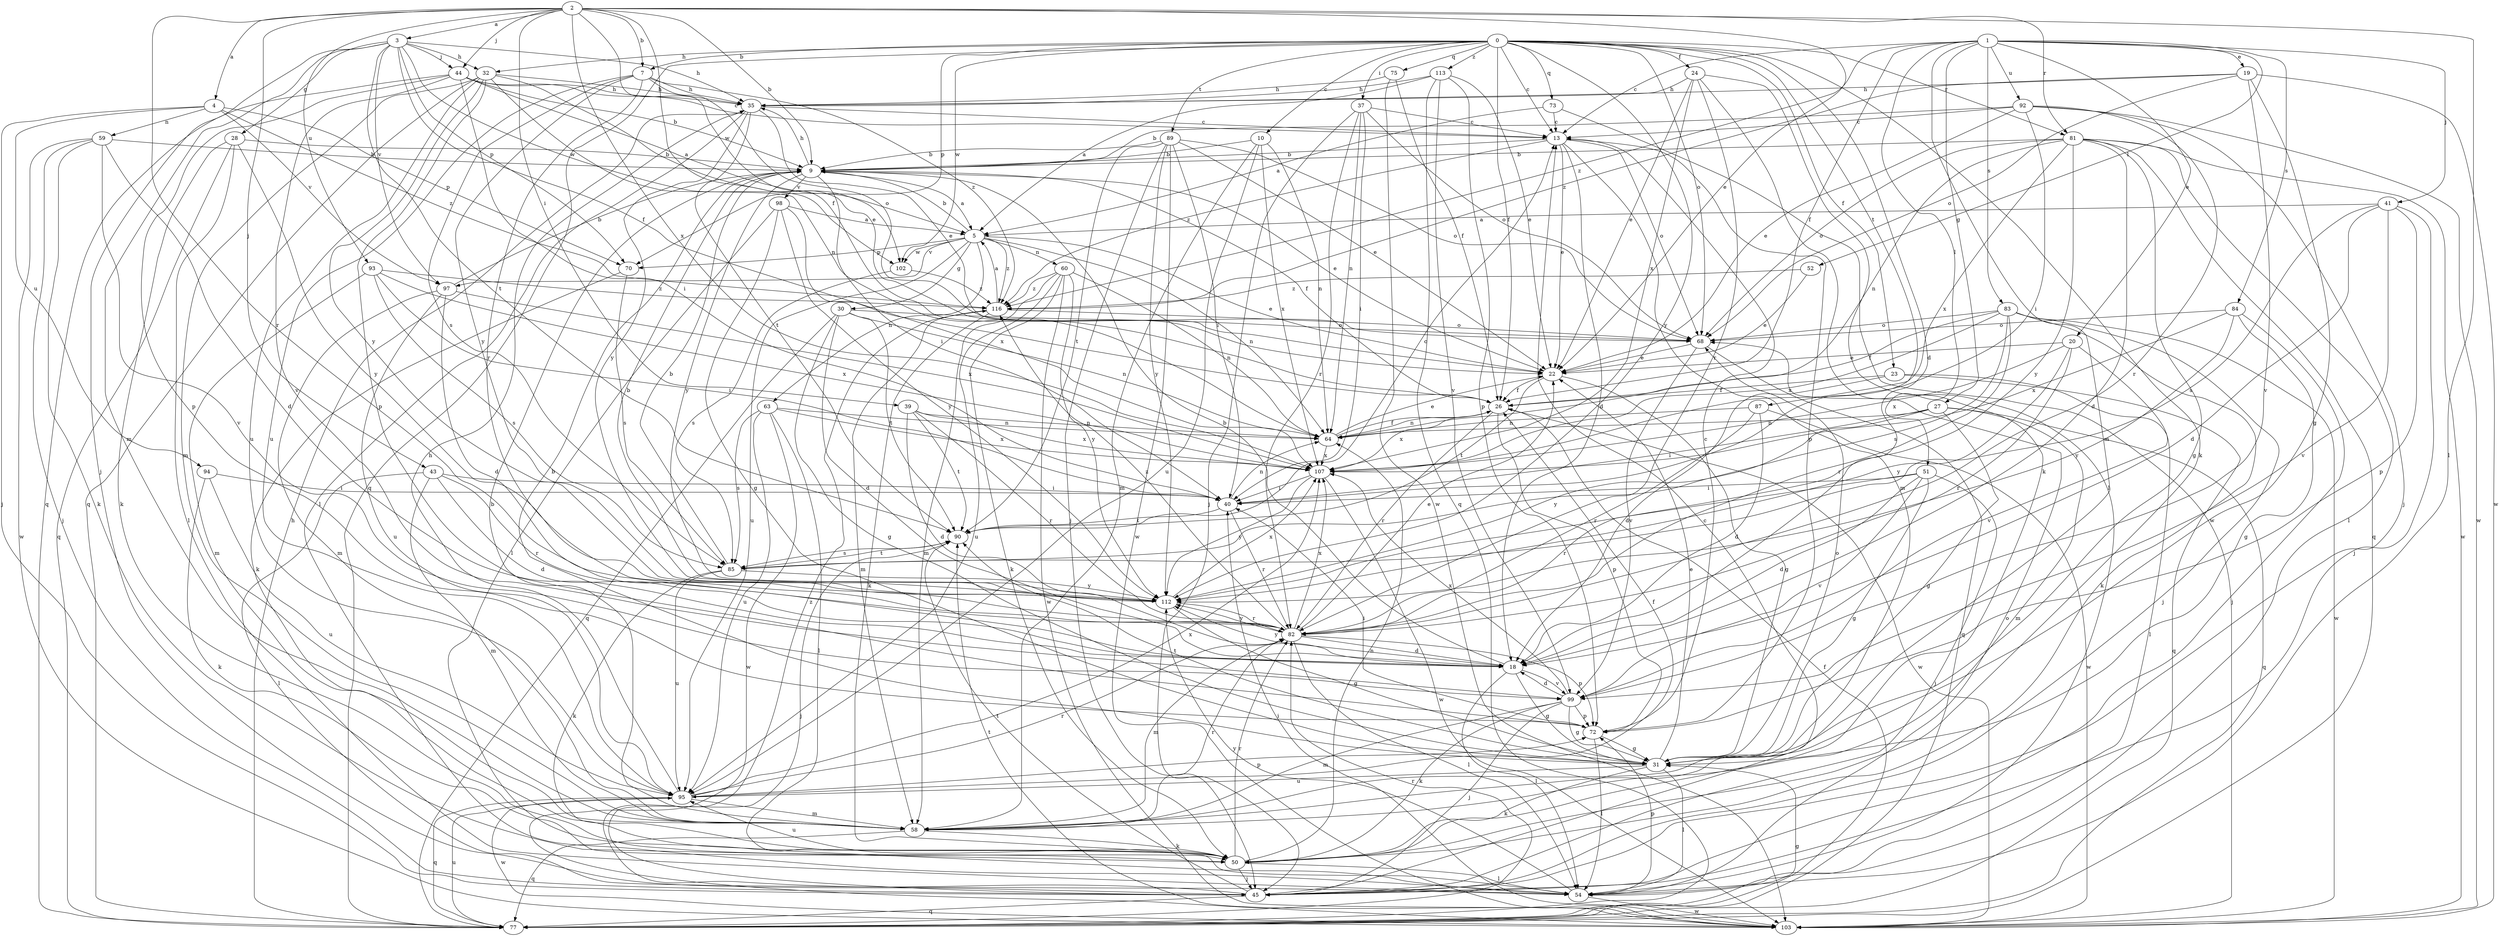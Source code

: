 strict digraph  {
0;
1;
2;
3;
4;
5;
7;
9;
10;
13;
18;
19;
20;
22;
23;
24;
26;
27;
28;
30;
31;
32;
35;
37;
39;
40;
41;
43;
44;
45;
50;
51;
52;
54;
58;
59;
60;
63;
64;
68;
70;
72;
73;
75;
77;
81;
82;
83;
84;
85;
87;
89;
90;
92;
93;
94;
95;
97;
98;
99;
102;
103;
107;
112;
113;
116;
0 -> 7  [label=b];
0 -> 10  [label=c];
0 -> 13  [label=c];
0 -> 18  [label=d];
0 -> 23  [label=f];
0 -> 24  [label=f];
0 -> 26  [label=f];
0 -> 32  [label=h];
0 -> 37  [label=i];
0 -> 50  [label=k];
0 -> 68  [label=o];
0 -> 70  [label=p];
0 -> 73  [label=q];
0 -> 75  [label=q];
0 -> 77  [label=q];
0 -> 81  [label=r];
0 -> 87  [label=t];
0 -> 89  [label=t];
0 -> 102  [label=w];
0 -> 112  [label=y];
0 -> 113  [label=z];
1 -> 13  [label=c];
1 -> 19  [label=e];
1 -> 20  [label=e];
1 -> 26  [label=f];
1 -> 27  [label=g];
1 -> 41  [label=j];
1 -> 51  [label=l];
1 -> 52  [label=l];
1 -> 58  [label=m];
1 -> 83  [label=s];
1 -> 84  [label=s];
1 -> 92  [label=u];
1 -> 116  [label=z];
2 -> 3  [label=a];
2 -> 4  [label=a];
2 -> 7  [label=b];
2 -> 9  [label=b];
2 -> 22  [label=e];
2 -> 26  [label=f];
2 -> 39  [label=i];
2 -> 43  [label=j];
2 -> 44  [label=j];
2 -> 54  [label=l];
2 -> 81  [label=r];
2 -> 82  [label=r];
2 -> 93  [label=u];
2 -> 102  [label=w];
2 -> 107  [label=x];
3 -> 26  [label=f];
3 -> 28  [label=g];
3 -> 32  [label=h];
3 -> 35  [label=h];
3 -> 44  [label=j];
3 -> 45  [label=j];
3 -> 58  [label=m];
3 -> 70  [label=p];
3 -> 90  [label=t];
3 -> 97  [label=v];
3 -> 102  [label=w];
4 -> 45  [label=j];
4 -> 59  [label=n];
4 -> 70  [label=p];
4 -> 94  [label=u];
4 -> 97  [label=v];
4 -> 116  [label=z];
5 -> 9  [label=b];
5 -> 22  [label=e];
5 -> 30  [label=g];
5 -> 60  [label=n];
5 -> 63  [label=n];
5 -> 64  [label=n];
5 -> 70  [label=p];
5 -> 95  [label=u];
5 -> 97  [label=v];
5 -> 102  [label=w];
5 -> 116  [label=z];
7 -> 35  [label=h];
7 -> 68  [label=o];
7 -> 82  [label=r];
7 -> 85  [label=s];
7 -> 95  [label=u];
7 -> 112  [label=y];
7 -> 116  [label=z];
9 -> 5  [label=a];
9 -> 22  [label=e];
9 -> 26  [label=f];
9 -> 35  [label=h];
9 -> 40  [label=i];
9 -> 98  [label=v];
9 -> 112  [label=y];
10 -> 9  [label=b];
10 -> 58  [label=m];
10 -> 64  [label=n];
10 -> 95  [label=u];
10 -> 107  [label=x];
13 -> 9  [label=b];
13 -> 18  [label=d];
13 -> 22  [label=e];
13 -> 58  [label=m];
13 -> 68  [label=o];
13 -> 72  [label=p];
13 -> 116  [label=z];
18 -> 9  [label=b];
18 -> 31  [label=g];
18 -> 54  [label=l];
18 -> 99  [label=v];
18 -> 112  [label=y];
19 -> 31  [label=g];
19 -> 35  [label=h];
19 -> 68  [label=o];
19 -> 99  [label=v];
19 -> 103  [label=w];
19 -> 116  [label=z];
20 -> 22  [label=e];
20 -> 82  [label=r];
20 -> 99  [label=v];
20 -> 107  [label=x];
20 -> 112  [label=y];
22 -> 26  [label=f];
22 -> 31  [label=g];
22 -> 90  [label=t];
23 -> 18  [label=d];
23 -> 26  [label=f];
23 -> 54  [label=l];
23 -> 77  [label=q];
24 -> 22  [label=e];
24 -> 35  [label=h];
24 -> 50  [label=k];
24 -> 54  [label=l];
24 -> 82  [label=r];
24 -> 107  [label=x];
26 -> 64  [label=n];
26 -> 72  [label=p];
26 -> 82  [label=r];
26 -> 103  [label=w];
26 -> 107  [label=x];
27 -> 31  [label=g];
27 -> 40  [label=i];
27 -> 58  [label=m];
27 -> 64  [label=n];
27 -> 77  [label=q];
27 -> 112  [label=y];
28 -> 9  [label=b];
28 -> 50  [label=k];
28 -> 54  [label=l];
28 -> 77  [label=q];
28 -> 112  [label=y];
30 -> 18  [label=d];
30 -> 31  [label=g];
30 -> 64  [label=n];
30 -> 68  [label=o];
30 -> 77  [label=q];
30 -> 90  [label=t];
31 -> 9  [label=b];
31 -> 22  [label=e];
31 -> 50  [label=k];
31 -> 54  [label=l];
31 -> 68  [label=o];
31 -> 90  [label=t];
31 -> 95  [label=u];
32 -> 22  [label=e];
32 -> 35  [label=h];
32 -> 58  [label=m];
32 -> 64  [label=n];
32 -> 72  [label=p];
32 -> 77  [label=q];
32 -> 95  [label=u];
32 -> 112  [label=y];
35 -> 13  [label=c];
35 -> 22  [label=e];
35 -> 54  [label=l];
35 -> 90  [label=t];
35 -> 112  [label=y];
37 -> 13  [label=c];
37 -> 40  [label=i];
37 -> 45  [label=j];
37 -> 64  [label=n];
37 -> 68  [label=o];
37 -> 82  [label=r];
39 -> 18  [label=d];
39 -> 64  [label=n];
39 -> 82  [label=r];
39 -> 90  [label=t];
39 -> 107  [label=x];
40 -> 64  [label=n];
40 -> 82  [label=r];
40 -> 90  [label=t];
41 -> 5  [label=a];
41 -> 18  [label=d];
41 -> 45  [label=j];
41 -> 72  [label=p];
41 -> 85  [label=s];
41 -> 99  [label=v];
43 -> 18  [label=d];
43 -> 40  [label=i];
43 -> 54  [label=l];
43 -> 58  [label=m];
43 -> 82  [label=r];
44 -> 5  [label=a];
44 -> 9  [label=b];
44 -> 13  [label=c];
44 -> 35  [label=h];
44 -> 40  [label=i];
44 -> 72  [label=p];
44 -> 77  [label=q];
44 -> 99  [label=v];
45 -> 13  [label=c];
45 -> 77  [label=q];
45 -> 90  [label=t];
45 -> 116  [label=z];
50 -> 45  [label=j];
50 -> 54  [label=l];
50 -> 64  [label=n];
50 -> 82  [label=r];
50 -> 95  [label=u];
51 -> 18  [label=d];
51 -> 31  [label=g];
51 -> 40  [label=i];
51 -> 45  [label=j];
51 -> 82  [label=r];
51 -> 99  [label=v];
52 -> 22  [label=e];
52 -> 116  [label=z];
54 -> 68  [label=o];
54 -> 72  [label=p];
54 -> 103  [label=w];
54 -> 112  [label=y];
58 -> 9  [label=b];
58 -> 50  [label=k];
58 -> 77  [label=q];
58 -> 82  [label=r];
59 -> 9  [label=b];
59 -> 18  [label=d];
59 -> 45  [label=j];
59 -> 50  [label=k];
59 -> 99  [label=v];
59 -> 103  [label=w];
60 -> 50  [label=k];
60 -> 58  [label=m];
60 -> 64  [label=n];
60 -> 95  [label=u];
60 -> 103  [label=w];
60 -> 112  [label=y];
60 -> 116  [label=z];
63 -> 54  [label=l];
63 -> 64  [label=n];
63 -> 85  [label=s];
63 -> 95  [label=u];
63 -> 103  [label=w];
63 -> 107  [label=x];
64 -> 22  [label=e];
64 -> 26  [label=f];
64 -> 107  [label=x];
68 -> 22  [label=e];
68 -> 77  [label=q];
68 -> 99  [label=v];
70 -> 50  [label=k];
70 -> 85  [label=s];
72 -> 13  [label=c];
72 -> 31  [label=g];
72 -> 40  [label=i];
72 -> 54  [label=l];
73 -> 5  [label=a];
73 -> 13  [label=c];
73 -> 103  [label=w];
75 -> 26  [label=f];
75 -> 35  [label=h];
75 -> 103  [label=w];
77 -> 26  [label=f];
77 -> 31  [label=g];
77 -> 35  [label=h];
77 -> 82  [label=r];
77 -> 95  [label=u];
81 -> 9  [label=b];
81 -> 18  [label=d];
81 -> 31  [label=g];
81 -> 54  [label=l];
81 -> 64  [label=n];
81 -> 68  [label=o];
81 -> 77  [label=q];
81 -> 103  [label=w];
81 -> 107  [label=x];
81 -> 112  [label=y];
82 -> 18  [label=d];
82 -> 22  [label=e];
82 -> 54  [label=l];
82 -> 58  [label=m];
82 -> 72  [label=p];
82 -> 107  [label=x];
82 -> 112  [label=y];
82 -> 116  [label=z];
83 -> 26  [label=f];
83 -> 45  [label=j];
83 -> 50  [label=k];
83 -> 68  [label=o];
83 -> 82  [label=r];
83 -> 85  [label=s];
83 -> 103  [label=w];
83 -> 107  [label=x];
84 -> 31  [label=g];
84 -> 45  [label=j];
84 -> 68  [label=o];
84 -> 107  [label=x];
84 -> 112  [label=y];
85 -> 9  [label=b];
85 -> 50  [label=k];
85 -> 90  [label=t];
85 -> 95  [label=u];
85 -> 112  [label=y];
87 -> 18  [label=d];
87 -> 64  [label=n];
87 -> 82  [label=r];
87 -> 103  [label=w];
89 -> 9  [label=b];
89 -> 22  [label=e];
89 -> 40  [label=i];
89 -> 45  [label=j];
89 -> 68  [label=o];
89 -> 90  [label=t];
89 -> 103  [label=w];
89 -> 112  [label=y];
90 -> 13  [label=c];
90 -> 45  [label=j];
90 -> 85  [label=s];
92 -> 9  [label=b];
92 -> 13  [label=c];
92 -> 22  [label=e];
92 -> 40  [label=i];
92 -> 45  [label=j];
92 -> 82  [label=r];
92 -> 103  [label=w];
93 -> 40  [label=i];
93 -> 58  [label=m];
93 -> 85  [label=s];
93 -> 107  [label=x];
93 -> 116  [label=z];
94 -> 40  [label=i];
94 -> 50  [label=k];
94 -> 95  [label=u];
95 -> 26  [label=f];
95 -> 35  [label=h];
95 -> 58  [label=m];
95 -> 72  [label=p];
95 -> 77  [label=q];
95 -> 82  [label=r];
95 -> 103  [label=w];
95 -> 107  [label=x];
97 -> 9  [label=b];
97 -> 18  [label=d];
97 -> 58  [label=m];
97 -> 95  [label=u];
97 -> 107  [label=x];
98 -> 5  [label=a];
98 -> 31  [label=g];
98 -> 54  [label=l];
98 -> 107  [label=x];
98 -> 112  [label=y];
99 -> 18  [label=d];
99 -> 31  [label=g];
99 -> 45  [label=j];
99 -> 50  [label=k];
99 -> 58  [label=m];
99 -> 72  [label=p];
99 -> 107  [label=x];
102 -> 85  [label=s];
102 -> 116  [label=z];
103 -> 40  [label=i];
103 -> 90  [label=t];
107 -> 40  [label=i];
107 -> 103  [label=w];
107 -> 112  [label=y];
112 -> 9  [label=b];
112 -> 31  [label=g];
112 -> 82  [label=r];
112 -> 107  [label=x];
113 -> 5  [label=a];
113 -> 22  [label=e];
113 -> 35  [label=h];
113 -> 72  [label=p];
113 -> 77  [label=q];
113 -> 99  [label=v];
116 -> 5  [label=a];
116 -> 50  [label=k];
116 -> 58  [label=m];
116 -> 68  [label=o];
}
